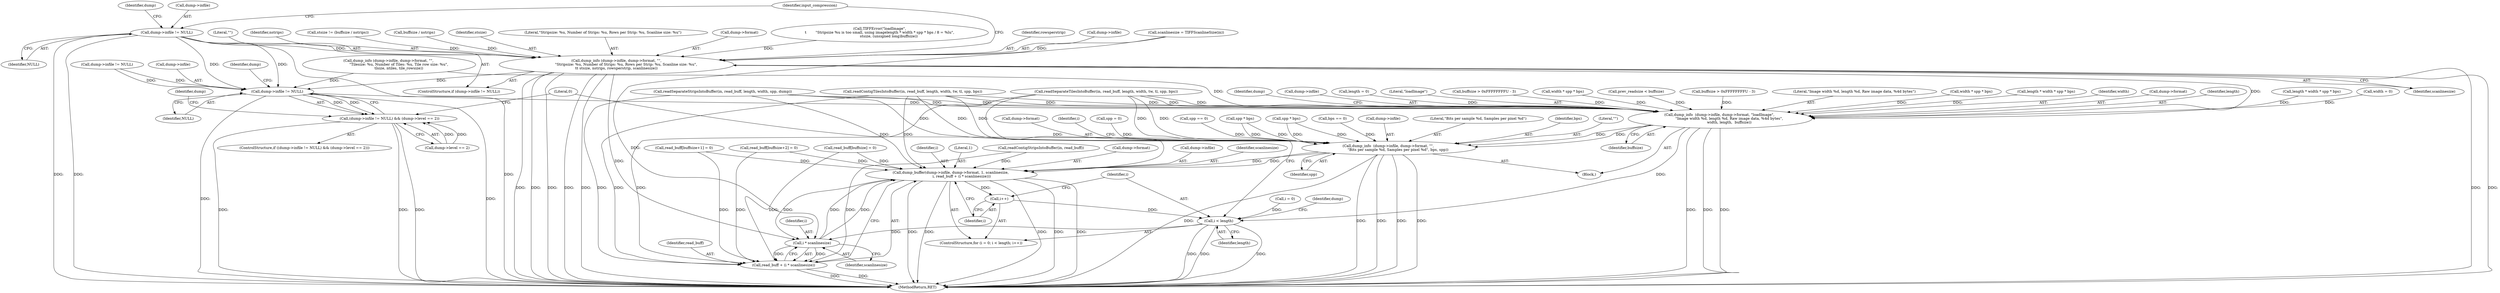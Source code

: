 digraph "0_libtiff_83a4b92815ea04969d494416eaae3d4c6b338e4a#diff-c8b4b355f9b5c06d585b23138e1c185f_5@pointer" {
"1000888" [label="(Call,dump->infile != NULL)"];
"1000893" [label="(Call,dump_info (dump->infile, dump->format, \"\",\n                 \"Stripsize: %u, Number of Strips: %u, Rows per Strip: %u, Scanline size: %u\",\n\t\t stsize, nstrips, rowsperstrip, scanlinesize))"];
"1001154" [label="(Call,dump->infile != NULL)"];
"1001153" [label="(Call,(dump->infile != NULL) && (dump->level == 2))"];
"1001165" [label="(Call,dump_info  (dump->infile, dump->format, \"loadImage\", \n                \"Image width %d, length %d, Raw image data, %4d bytes\",\n                width, length,  buffsize))"];
"1001177" [label="(Call,dump_info  (dump->infile, dump->format, \"\", \n                \"Bits per sample %d, Samples per pixel %d\", bps, spp))"];
"1001197" [label="(Call,dump_buffer(dump->infile, dump->format, 1, scanlinesize, \n                  i, read_buff + (i * scanlinesize)))"];
"1001195" [label="(Call,i++)"];
"1001192" [label="(Call,i < length)"];
"1001209" [label="(Call,i * scanlinesize)"];
"1001207" [label="(Call,read_buff + (i * scanlinesize))"];
"1001159" [label="(Call,dump->level == 2)"];
"1000756" [label="(Call,dump_info (dump->infile, dump->format, \"\", \n                 \"Tilesize: %u, Number of Tiles: %u, Tile row size: %u\",\n                 tlsize, ntiles, tile_rowsize))"];
"1001210" [label="(Identifier,i)"];
"1001213" [label="(Literal,0)"];
"1000857" [label="(Call,length * width * spp * bps)"];
"1001186" [label="(Identifier,bps)"];
"1001184" [label="(Literal,\"\")"];
"1001206" [label="(Identifier,i)"];
"1000892" [label="(Identifier,NULL)"];
"1000181" [label="(Call,width = 0)"];
"1001179" [label="(Identifier,dump)"];
"1001177" [label="(Call,dump_info  (dump->infile, dump->format, \"\", \n                \"Bits per sample %d, Samples per pixel %d\", bps, spp))"];
"1000897" [label="(Call,dump->format)"];
"1001181" [label="(Call,dump->format)"];
"1000420" [label="(Call,scanlinesize = TIFFScanlineSize(in))"];
"1000880" [label="(Call,TIFFError(\"loadImage\",\n\t        \"Stripsize %u is too small, using imagelength * width * spp * bps / 8 = %lu\",\n                stsize, (unsigned long)buffsize))"];
"1001166" [label="(Call,dump->infile)"];
"1001199" [label="(Identifier,dump)"];
"1001187" [label="(Identifier,spp)"];
"1001189" [label="(Call,i = 0)"];
"1000908" [label="(Identifier,input_compression)"];
"1001167" [label="(Identifier,dump)"];
"1001190" [label="(Identifier,i)"];
"1000159" [label="(Call,spp = 0)"];
"1000904" [label="(Identifier,rowsperstrip)"];
"1000894" [label="(Call,dump->infile)"];
"1000875" [label="(Call,spp * bps)"];
"1001158" [label="(Identifier,NULL)"];
"1001176" [label="(Identifier,buffsize)"];
"1001208" [label="(Identifier,read_buff)"];
"1000185" [label="(Call,length = 0)"];
"1001204" [label="(Literal,1)"];
"1001154" [label="(Call,dump->infile != NULL)"];
"1001172" [label="(Literal,\"loadImage\")"];
"1000632" [label="(Call,spp == 0)"];
"1001038" [label="(Call,read_buff[buffsize+1] = 0)"];
"1001045" [label="(Call,read_buff[buffsize+2] = 0)"];
"1000900" [label="(Literal,\"\")"];
"1000903" [label="(Identifier,nstrips)"];
"1000889" [label="(Call,dump->infile)"];
"1001201" [label="(Call,dump->format)"];
"1000808" [label="(Call,stsize != (buffsize / nstrips))"];
"1001198" [label="(Call,dump->infile)"];
"1001155" [label="(Call,dump->infile)"];
"1001084" [label="(Call,readSeparateStripsIntoBuffer(in, read_buff, length, width, spp, dump))"];
"1000861" [label="(Call,spp * bps)"];
"1001107" [label="(Call,readContigTilesIntoBuffer(in, read_buff, length, width, tw, tl, spp, bps))"];
"1001161" [label="(Identifier,dump)"];
"1001209" [label="(Call,i * scanlinesize)"];
"1001033" [label="(Call,read_buff[buffsize] = 0)"];
"1000629" [label="(Call,bps == 0)"];
"1000986" [label="(Call,buffsize > 0xFFFFFFFFU - 3)"];
"1001214" [label="(MethodReturn,RET)"];
"1000893" [label="(Call,dump_info (dump->infile, dump->format, \"\",\n                 \"Stripsize: %u, Number of Strips: %u, Rows per Strip: %u, Scanline size: %u\",\n\t\t stsize, nstrips, rowsperstrip, scanlinesize))"];
"1000887" [label="(ControlStructure,if (dump->infile != NULL))"];
"1001164" [label="(Block,)"];
"1000859" [label="(Call,width * spp * bps)"];
"1001211" [label="(Identifier,scanlinesize)"];
"1000810" [label="(Call,buffsize / nstrips)"];
"1000981" [label="(Call,prev_readsize < buffsize)"];
"1000958" [label="(Call,buffsize > 0xFFFFFFFFU - 3)"];
"1001153" [label="(Call,(dump->infile != NULL) && (dump->level == 2))"];
"1001173" [label="(Literal,\"Image width %d, length %d, Raw image data, %4d bytes\")"];
"1001178" [label="(Call,dump->infile)"];
"1000902" [label="(Identifier,stsize)"];
"1000873" [label="(Call,width * spp * bps)"];
"1001193" [label="(Identifier,i)"];
"1000871" [label="(Call,length * width * spp * bps)"];
"1001205" [label="(Identifier,scanlinesize)"];
"1001152" [label="(ControlStructure,if ((dump->infile != NULL) && (dump->level == 2)))"];
"1001127" [label="(Call,readSeparateTilesIntoBuffer(in, read_buff, length, width, tw, tl, spp, bps))"];
"1000888" [label="(Call,dump->infile != NULL)"];
"1000895" [label="(Identifier,dump)"];
"1001165" [label="(Call,dump_info  (dump->infile, dump->format, \"loadImage\", \n                \"Image width %d, length %d, Raw image data, %4d bytes\",\n                width, length,  buffsize))"];
"1001174" [label="(Identifier,width)"];
"1000751" [label="(Call,dump->infile != NULL)"];
"1001188" [label="(ControlStructure,for (i = 0; i < length; i++))"];
"1001169" [label="(Call,dump->format)"];
"1001175" [label="(Identifier,length)"];
"1000901" [label="(Literal,\"Stripsize: %u, Number of Strips: %u, Rows per Strip: %u, Scanline size: %u\")"];
"1001207" [label="(Call,read_buff + (i * scanlinesize))"];
"1001194" [label="(Identifier,length)"];
"1001192" [label="(Call,i < length)"];
"1001070" [label="(Call,readContigStripsIntoBuffer(in, read_buff))"];
"1001196" [label="(Identifier,i)"];
"1001197" [label="(Call,dump_buffer(dump->infile, dump->format, 1, scanlinesize, \n                  i, read_buff + (i * scanlinesize)))"];
"1001185" [label="(Literal,\"Bits per sample %d, Samples per pixel %d\")"];
"1000905" [label="(Identifier,scanlinesize)"];
"1001195" [label="(Call,i++)"];
"1000888" -> "1000887"  [label="AST: "];
"1000888" -> "1000892"  [label="CFG: "];
"1000889" -> "1000888"  [label="AST: "];
"1000892" -> "1000888"  [label="AST: "];
"1000895" -> "1000888"  [label="CFG: "];
"1000908" -> "1000888"  [label="CFG: "];
"1000888" -> "1001214"  [label="DDG: "];
"1000888" -> "1001214"  [label="DDG: "];
"1000888" -> "1001214"  [label="DDG: "];
"1000888" -> "1000893"  [label="DDG: "];
"1000888" -> "1001154"  [label="DDG: "];
"1000888" -> "1001154"  [label="DDG: "];
"1000893" -> "1000887"  [label="AST: "];
"1000893" -> "1000905"  [label="CFG: "];
"1000894" -> "1000893"  [label="AST: "];
"1000897" -> "1000893"  [label="AST: "];
"1000900" -> "1000893"  [label="AST: "];
"1000901" -> "1000893"  [label="AST: "];
"1000902" -> "1000893"  [label="AST: "];
"1000903" -> "1000893"  [label="AST: "];
"1000904" -> "1000893"  [label="AST: "];
"1000905" -> "1000893"  [label="AST: "];
"1000908" -> "1000893"  [label="CFG: "];
"1000893" -> "1001214"  [label="DDG: "];
"1000893" -> "1001214"  [label="DDG: "];
"1000893" -> "1001214"  [label="DDG: "];
"1000893" -> "1001214"  [label="DDG: "];
"1000893" -> "1001214"  [label="DDG: "];
"1000893" -> "1001214"  [label="DDG: "];
"1000893" -> "1001214"  [label="DDG: "];
"1000880" -> "1000893"  [label="DDG: "];
"1000808" -> "1000893"  [label="DDG: "];
"1000810" -> "1000893"  [label="DDG: "];
"1000420" -> "1000893"  [label="DDG: "];
"1000893" -> "1001154"  [label="DDG: "];
"1000893" -> "1001165"  [label="DDG: "];
"1000893" -> "1001209"  [label="DDG: "];
"1001154" -> "1001153"  [label="AST: "];
"1001154" -> "1001158"  [label="CFG: "];
"1001155" -> "1001154"  [label="AST: "];
"1001158" -> "1001154"  [label="AST: "];
"1001161" -> "1001154"  [label="CFG: "];
"1001153" -> "1001154"  [label="CFG: "];
"1001154" -> "1001214"  [label="DDG: "];
"1001154" -> "1001214"  [label="DDG: "];
"1001154" -> "1001153"  [label="DDG: "];
"1001154" -> "1001153"  [label="DDG: "];
"1000756" -> "1001154"  [label="DDG: "];
"1000751" -> "1001154"  [label="DDG: "];
"1000751" -> "1001154"  [label="DDG: "];
"1001154" -> "1001165"  [label="DDG: "];
"1001153" -> "1001152"  [label="AST: "];
"1001153" -> "1001159"  [label="CFG: "];
"1001159" -> "1001153"  [label="AST: "];
"1001167" -> "1001153"  [label="CFG: "];
"1001213" -> "1001153"  [label="CFG: "];
"1001153" -> "1001214"  [label="DDG: "];
"1001153" -> "1001214"  [label="DDG: "];
"1001153" -> "1001214"  [label="DDG: "];
"1001159" -> "1001153"  [label="DDG: "];
"1001159" -> "1001153"  [label="DDG: "];
"1001165" -> "1001164"  [label="AST: "];
"1001165" -> "1001176"  [label="CFG: "];
"1001166" -> "1001165"  [label="AST: "];
"1001169" -> "1001165"  [label="AST: "];
"1001172" -> "1001165"  [label="AST: "];
"1001173" -> "1001165"  [label="AST: "];
"1001174" -> "1001165"  [label="AST: "];
"1001175" -> "1001165"  [label="AST: "];
"1001176" -> "1001165"  [label="AST: "];
"1001179" -> "1001165"  [label="CFG: "];
"1001165" -> "1001214"  [label="DDG: "];
"1001165" -> "1001214"  [label="DDG: "];
"1001165" -> "1001214"  [label="DDG: "];
"1000756" -> "1001165"  [label="DDG: "];
"1000873" -> "1001165"  [label="DDG: "];
"1001084" -> "1001165"  [label="DDG: "];
"1001084" -> "1001165"  [label="DDG: "];
"1001107" -> "1001165"  [label="DDG: "];
"1001107" -> "1001165"  [label="DDG: "];
"1000859" -> "1001165"  [label="DDG: "];
"1001127" -> "1001165"  [label="DDG: "];
"1001127" -> "1001165"  [label="DDG: "];
"1000181" -> "1001165"  [label="DDG: "];
"1000857" -> "1001165"  [label="DDG: "];
"1000871" -> "1001165"  [label="DDG: "];
"1000185" -> "1001165"  [label="DDG: "];
"1000981" -> "1001165"  [label="DDG: "];
"1000986" -> "1001165"  [label="DDG: "];
"1000958" -> "1001165"  [label="DDG: "];
"1001165" -> "1001177"  [label="DDG: "];
"1001165" -> "1001177"  [label="DDG: "];
"1001165" -> "1001192"  [label="DDG: "];
"1001177" -> "1001164"  [label="AST: "];
"1001177" -> "1001187"  [label="CFG: "];
"1001178" -> "1001177"  [label="AST: "];
"1001181" -> "1001177"  [label="AST: "];
"1001184" -> "1001177"  [label="AST: "];
"1001185" -> "1001177"  [label="AST: "];
"1001186" -> "1001177"  [label="AST: "];
"1001187" -> "1001177"  [label="AST: "];
"1001190" -> "1001177"  [label="CFG: "];
"1001177" -> "1001214"  [label="DDG: "];
"1001177" -> "1001214"  [label="DDG: "];
"1001177" -> "1001214"  [label="DDG: "];
"1001177" -> "1001214"  [label="DDG: "];
"1001177" -> "1001214"  [label="DDG: "];
"1000629" -> "1001177"  [label="DDG: "];
"1001127" -> "1001177"  [label="DDG: "];
"1001127" -> "1001177"  [label="DDG: "];
"1001107" -> "1001177"  [label="DDG: "];
"1001107" -> "1001177"  [label="DDG: "];
"1000861" -> "1001177"  [label="DDG: "];
"1000861" -> "1001177"  [label="DDG: "];
"1000875" -> "1001177"  [label="DDG: "];
"1000875" -> "1001177"  [label="DDG: "];
"1000632" -> "1001177"  [label="DDG: "];
"1001084" -> "1001177"  [label="DDG: "];
"1000159" -> "1001177"  [label="DDG: "];
"1001177" -> "1001197"  [label="DDG: "];
"1001177" -> "1001197"  [label="DDG: "];
"1001197" -> "1001188"  [label="AST: "];
"1001197" -> "1001207"  [label="CFG: "];
"1001198" -> "1001197"  [label="AST: "];
"1001201" -> "1001197"  [label="AST: "];
"1001204" -> "1001197"  [label="AST: "];
"1001205" -> "1001197"  [label="AST: "];
"1001206" -> "1001197"  [label="AST: "];
"1001207" -> "1001197"  [label="AST: "];
"1001196" -> "1001197"  [label="CFG: "];
"1001197" -> "1001214"  [label="DDG: "];
"1001197" -> "1001214"  [label="DDG: "];
"1001197" -> "1001214"  [label="DDG: "];
"1001197" -> "1001214"  [label="DDG: "];
"1001197" -> "1001214"  [label="DDG: "];
"1001197" -> "1001195"  [label="DDG: "];
"1001209" -> "1001197"  [label="DDG: "];
"1001209" -> "1001197"  [label="DDG: "];
"1001127" -> "1001197"  [label="DDG: "];
"1001107" -> "1001197"  [label="DDG: "];
"1001084" -> "1001197"  [label="DDG: "];
"1001070" -> "1001197"  [label="DDG: "];
"1001045" -> "1001197"  [label="DDG: "];
"1001033" -> "1001197"  [label="DDG: "];
"1001038" -> "1001197"  [label="DDG: "];
"1001197" -> "1001209"  [label="DDG: "];
"1001195" -> "1001188"  [label="AST: "];
"1001195" -> "1001196"  [label="CFG: "];
"1001196" -> "1001195"  [label="AST: "];
"1001193" -> "1001195"  [label="CFG: "];
"1001195" -> "1001192"  [label="DDG: "];
"1001192" -> "1001188"  [label="AST: "];
"1001192" -> "1001194"  [label="CFG: "];
"1001193" -> "1001192"  [label="AST: "];
"1001194" -> "1001192"  [label="AST: "];
"1001199" -> "1001192"  [label="CFG: "];
"1001213" -> "1001192"  [label="CFG: "];
"1001192" -> "1001214"  [label="DDG: "];
"1001192" -> "1001214"  [label="DDG: "];
"1001192" -> "1001214"  [label="DDG: "];
"1001189" -> "1001192"  [label="DDG: "];
"1001192" -> "1001209"  [label="DDG: "];
"1001209" -> "1001207"  [label="AST: "];
"1001209" -> "1001211"  [label="CFG: "];
"1001210" -> "1001209"  [label="AST: "];
"1001211" -> "1001209"  [label="AST: "];
"1001207" -> "1001209"  [label="CFG: "];
"1001209" -> "1001207"  [label="DDG: "];
"1001209" -> "1001207"  [label="DDG: "];
"1000420" -> "1001209"  [label="DDG: "];
"1001208" -> "1001207"  [label="AST: "];
"1001207" -> "1001214"  [label="DDG: "];
"1001207" -> "1001214"  [label="DDG: "];
"1001127" -> "1001207"  [label="DDG: "];
"1001107" -> "1001207"  [label="DDG: "];
"1001084" -> "1001207"  [label="DDG: "];
"1001070" -> "1001207"  [label="DDG: "];
"1001045" -> "1001207"  [label="DDG: "];
"1001033" -> "1001207"  [label="DDG: "];
"1001038" -> "1001207"  [label="DDG: "];
}
